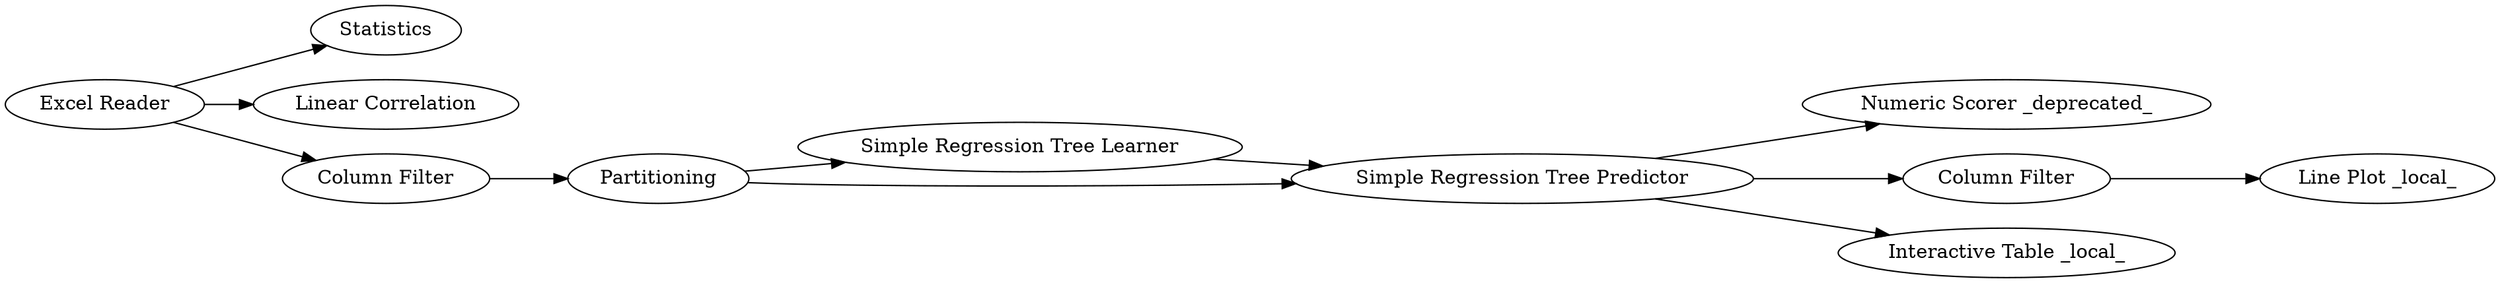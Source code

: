 digraph {
	2 [label=Partitioning]
	5 [label="Numeric Scorer _deprecated_"]
	7 [label="Line Plot _local_"]
	8 [label="Column Filter"]
	9 [label="Simple Regression Tree Learner"]
	10 [label="Simple Regression Tree Predictor"]
	14 [label="Interactive Table _local_"]
	17 [label="Excel Reader"]
	18 [label=Statistics]
	19 [label="Linear Correlation"]
	20 [label="Column Filter"]
	2 -> 10
	2 -> 9
	8 -> 7
	9 -> 10
	10 -> 8
	10 -> 14
	10 -> 5
	17 -> 19
	17 -> 18
	17 -> 20
	20 -> 2
	rankdir=LR
}
